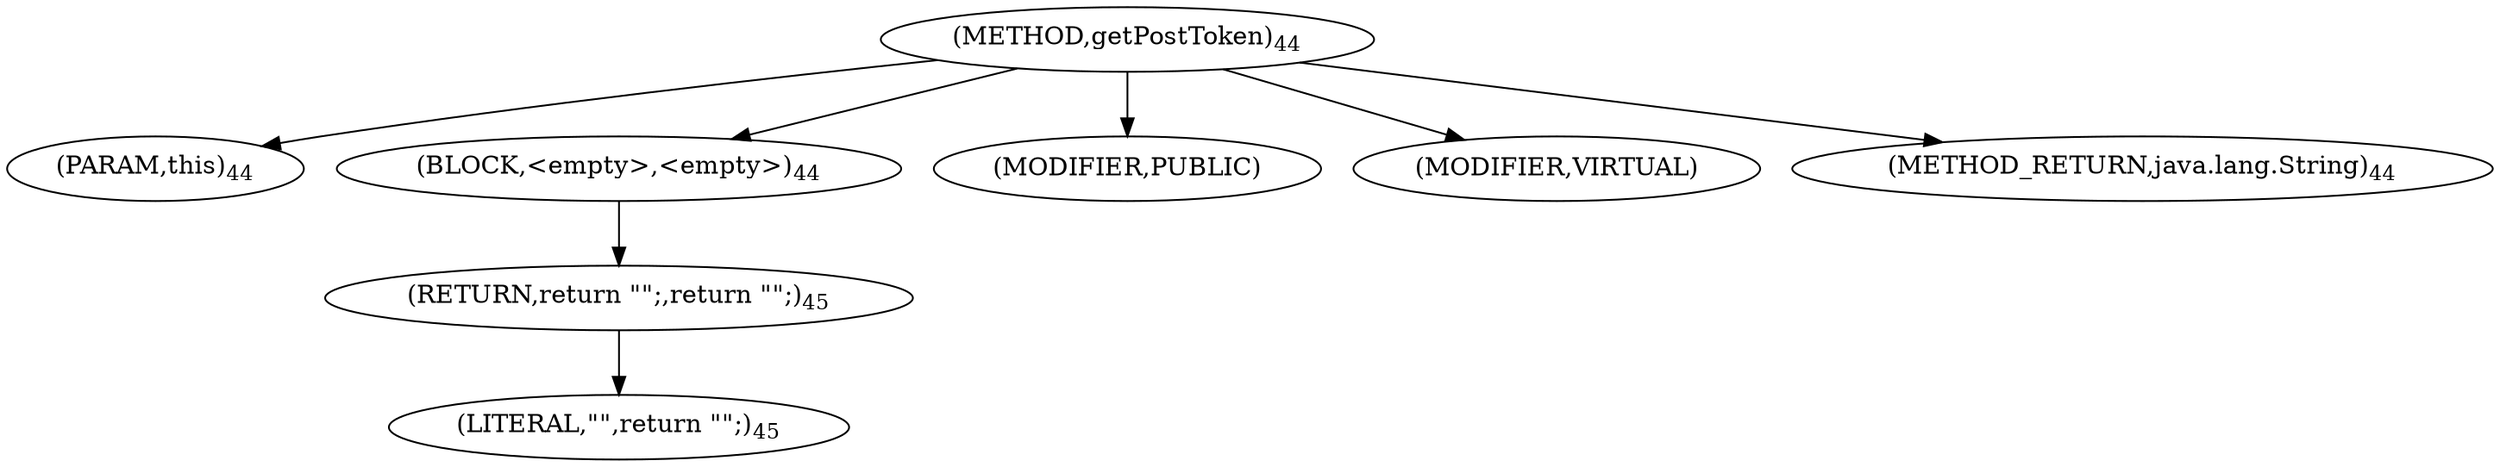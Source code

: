 digraph "getPostToken" {  
"19" [label = <(METHOD,getPostToken)<SUB>44</SUB>> ]
"20" [label = <(PARAM,this)<SUB>44</SUB>> ]
"21" [label = <(BLOCK,&lt;empty&gt;,&lt;empty&gt;)<SUB>44</SUB>> ]
"22" [label = <(RETURN,return &quot;&quot;;,return &quot;&quot;;)<SUB>45</SUB>> ]
"23" [label = <(LITERAL,&quot;&quot;,return &quot;&quot;;)<SUB>45</SUB>> ]
"24" [label = <(MODIFIER,PUBLIC)> ]
"25" [label = <(MODIFIER,VIRTUAL)> ]
"26" [label = <(METHOD_RETURN,java.lang.String)<SUB>44</SUB>> ]
  "19" -> "20" 
  "19" -> "21" 
  "19" -> "24" 
  "19" -> "25" 
  "19" -> "26" 
  "21" -> "22" 
  "22" -> "23" 
}

